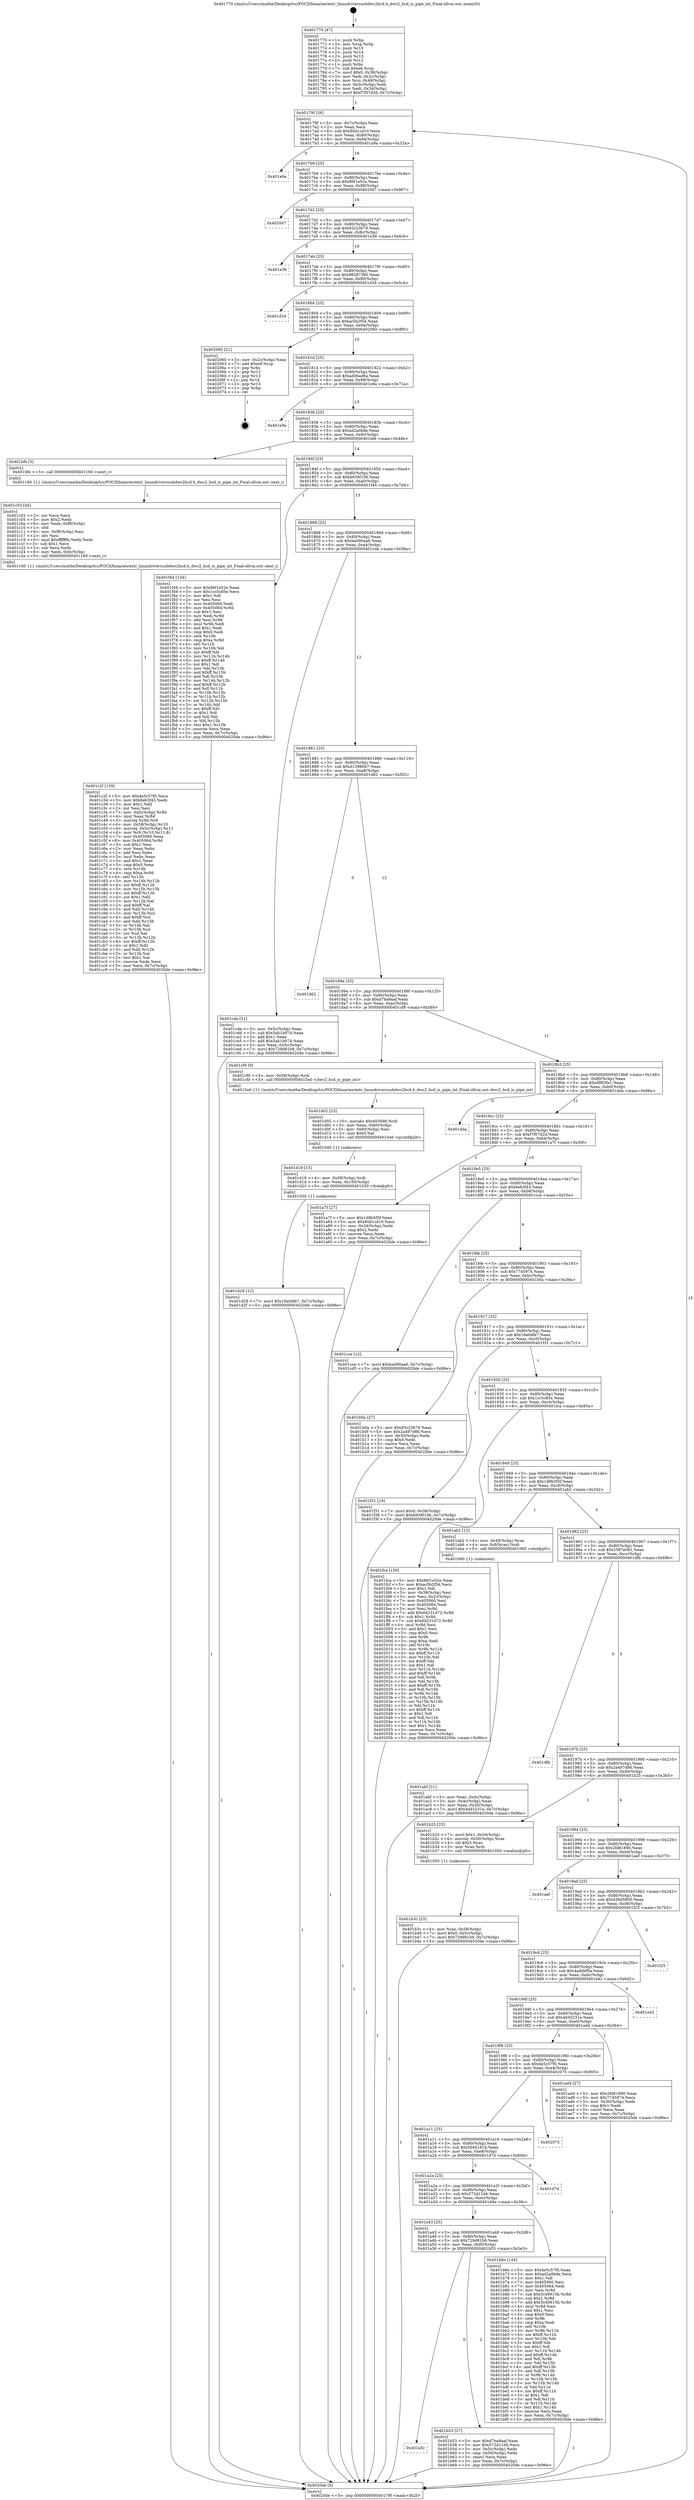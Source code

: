 digraph "0x401770" {
  label = "0x401770 (/mnt/c/Users/mathe/Desktop/tcc/POCII/binaries/extr_linuxdriversusbdwc2hcd.h_dwc2_hcd_is_pipe_int_Final-ollvm.out::main(0))"
  labelloc = "t"
  node[shape=record]

  Entry [label="",width=0.3,height=0.3,shape=circle,fillcolor=black,style=filled]
  "0x40179f" [label="{
     0x40179f [26]\l
     | [instrs]\l
     &nbsp;&nbsp;0x40179f \<+3\>: mov -0x7c(%rbp),%eax\l
     &nbsp;&nbsp;0x4017a2 \<+2\>: mov %eax,%ecx\l
     &nbsp;&nbsp;0x4017a4 \<+6\>: sub $0x80d1cd10,%ecx\l
     &nbsp;&nbsp;0x4017aa \<+3\>: mov %eax,-0x80(%rbp)\l
     &nbsp;&nbsp;0x4017ad \<+6\>: mov %ecx,-0x84(%rbp)\l
     &nbsp;&nbsp;0x4017b3 \<+6\>: je 0000000000401a9a \<main+0x32a\>\l
  }"]
  "0x401a9a" [label="{
     0x401a9a\l
  }", style=dashed]
  "0x4017b9" [label="{
     0x4017b9 [25]\l
     | [instrs]\l
     &nbsp;&nbsp;0x4017b9 \<+5\>: jmp 00000000004017be \<main+0x4e\>\l
     &nbsp;&nbsp;0x4017be \<+3\>: mov -0x80(%rbp),%eax\l
     &nbsp;&nbsp;0x4017c1 \<+5\>: sub $0x86f1e52e,%eax\l
     &nbsp;&nbsp;0x4017c6 \<+6\>: mov %eax,-0x88(%rbp)\l
     &nbsp;&nbsp;0x4017cc \<+6\>: je 00000000004020d7 \<main+0x967\>\l
  }"]
  Exit [label="",width=0.3,height=0.3,shape=circle,fillcolor=black,style=filled,peripheries=2]
  "0x4020d7" [label="{
     0x4020d7\l
  }", style=dashed]
  "0x4017d2" [label="{
     0x4017d2 [25]\l
     | [instrs]\l
     &nbsp;&nbsp;0x4017d2 \<+5\>: jmp 00000000004017d7 \<main+0x67\>\l
     &nbsp;&nbsp;0x4017d7 \<+3\>: mov -0x80(%rbp),%eax\l
     &nbsp;&nbsp;0x4017da \<+5\>: sub $0x93c23679,%eax\l
     &nbsp;&nbsp;0x4017df \<+6\>: mov %eax,-0x8c(%rbp)\l
     &nbsp;&nbsp;0x4017e5 \<+6\>: je 0000000000401e36 \<main+0x6c6\>\l
  }"]
  "0x401d28" [label="{
     0x401d28 [12]\l
     | [instrs]\l
     &nbsp;&nbsp;0x401d28 \<+7\>: movl $0x16a0dfe7,-0x7c(%rbp)\l
     &nbsp;&nbsp;0x401d2f \<+5\>: jmp 00000000004020de \<main+0x96e\>\l
  }"]
  "0x401e36" [label="{
     0x401e36\l
  }", style=dashed]
  "0x4017eb" [label="{
     0x4017eb [25]\l
     | [instrs]\l
     &nbsp;&nbsp;0x4017eb \<+5\>: jmp 00000000004017f0 \<main+0x80\>\l
     &nbsp;&nbsp;0x4017f0 \<+3\>: mov -0x80(%rbp),%eax\l
     &nbsp;&nbsp;0x4017f3 \<+5\>: sub $0x98287390,%eax\l
     &nbsp;&nbsp;0x4017f8 \<+6\>: mov %eax,-0x90(%rbp)\l
     &nbsp;&nbsp;0x4017fe \<+6\>: je 0000000000401d34 \<main+0x5c4\>\l
  }"]
  "0x401d19" [label="{
     0x401d19 [15]\l
     | [instrs]\l
     &nbsp;&nbsp;0x401d19 \<+4\>: mov -0x58(%rbp),%rdi\l
     &nbsp;&nbsp;0x401d1d \<+6\>: mov %eax,-0x100(%rbp)\l
     &nbsp;&nbsp;0x401d23 \<+5\>: call 0000000000401030 \<free@plt\>\l
     | [calls]\l
     &nbsp;&nbsp;0x401030 \{1\} (unknown)\l
  }"]
  "0x401d34" [label="{
     0x401d34\l
  }", style=dashed]
  "0x401804" [label="{
     0x401804 [25]\l
     | [instrs]\l
     &nbsp;&nbsp;0x401804 \<+5\>: jmp 0000000000401809 \<main+0x99\>\l
     &nbsp;&nbsp;0x401809 \<+3\>: mov -0x80(%rbp),%eax\l
     &nbsp;&nbsp;0x40180c \<+5\>: sub $0xac5b2f5d,%eax\l
     &nbsp;&nbsp;0x401811 \<+6\>: mov %eax,-0x94(%rbp)\l
     &nbsp;&nbsp;0x401817 \<+6\>: je 0000000000402060 \<main+0x8f0\>\l
  }"]
  "0x401d02" [label="{
     0x401d02 [23]\l
     | [instrs]\l
     &nbsp;&nbsp;0x401d02 \<+10\>: movabs $0x4030d6,%rdi\l
     &nbsp;&nbsp;0x401d0c \<+3\>: mov %eax,-0x60(%rbp)\l
     &nbsp;&nbsp;0x401d0f \<+3\>: mov -0x60(%rbp),%esi\l
     &nbsp;&nbsp;0x401d12 \<+2\>: mov $0x0,%al\l
     &nbsp;&nbsp;0x401d14 \<+5\>: call 0000000000401040 \<printf@plt\>\l
     | [calls]\l
     &nbsp;&nbsp;0x401040 \{1\} (unknown)\l
  }"]
  "0x402060" [label="{
     0x402060 [21]\l
     | [instrs]\l
     &nbsp;&nbsp;0x402060 \<+3\>: mov -0x2c(%rbp),%eax\l
     &nbsp;&nbsp;0x402063 \<+7\>: add $0xe8,%rsp\l
     &nbsp;&nbsp;0x40206a \<+1\>: pop %rbx\l
     &nbsp;&nbsp;0x40206b \<+2\>: pop %r12\l
     &nbsp;&nbsp;0x40206d \<+2\>: pop %r13\l
     &nbsp;&nbsp;0x40206f \<+2\>: pop %r14\l
     &nbsp;&nbsp;0x402071 \<+2\>: pop %r15\l
     &nbsp;&nbsp;0x402073 \<+1\>: pop %rbp\l
     &nbsp;&nbsp;0x402074 \<+1\>: ret\l
  }"]
  "0x40181d" [label="{
     0x40181d [25]\l
     | [instrs]\l
     &nbsp;&nbsp;0x40181d \<+5\>: jmp 0000000000401822 \<main+0xb2\>\l
     &nbsp;&nbsp;0x401822 \<+3\>: mov -0x80(%rbp),%eax\l
     &nbsp;&nbsp;0x401825 \<+5\>: sub $0xad06ad6a,%eax\l
     &nbsp;&nbsp;0x40182a \<+6\>: mov %eax,-0x98(%rbp)\l
     &nbsp;&nbsp;0x401830 \<+6\>: je 0000000000401e9a \<main+0x72a\>\l
  }"]
  "0x401c2f" [label="{
     0x401c2f [159]\l
     | [instrs]\l
     &nbsp;&nbsp;0x401c2f \<+5\>: mov $0x4e5c57f0,%ecx\l
     &nbsp;&nbsp;0x401c34 \<+5\>: mov $0x6e63f43,%edx\l
     &nbsp;&nbsp;0x401c39 \<+3\>: mov $0x1,%dil\l
     &nbsp;&nbsp;0x401c3c \<+2\>: xor %esi,%esi\l
     &nbsp;&nbsp;0x401c3e \<+7\>: mov -0xfc(%rbp),%r8d\l
     &nbsp;&nbsp;0x401c45 \<+4\>: imul %eax,%r8d\l
     &nbsp;&nbsp;0x401c49 \<+3\>: movslq %r8d,%r9\l
     &nbsp;&nbsp;0x401c4c \<+4\>: mov -0x58(%rbp),%r10\l
     &nbsp;&nbsp;0x401c50 \<+4\>: movslq -0x5c(%rbp),%r11\l
     &nbsp;&nbsp;0x401c54 \<+4\>: mov %r9,(%r10,%r11,8)\l
     &nbsp;&nbsp;0x401c58 \<+7\>: mov 0x405060,%eax\l
     &nbsp;&nbsp;0x401c5f \<+8\>: mov 0x405064,%r8d\l
     &nbsp;&nbsp;0x401c67 \<+3\>: sub $0x1,%esi\l
     &nbsp;&nbsp;0x401c6a \<+2\>: mov %eax,%ebx\l
     &nbsp;&nbsp;0x401c6c \<+2\>: add %esi,%ebx\l
     &nbsp;&nbsp;0x401c6e \<+3\>: imul %ebx,%eax\l
     &nbsp;&nbsp;0x401c71 \<+3\>: and $0x1,%eax\l
     &nbsp;&nbsp;0x401c74 \<+3\>: cmp $0x0,%eax\l
     &nbsp;&nbsp;0x401c77 \<+4\>: sete %r14b\l
     &nbsp;&nbsp;0x401c7b \<+4\>: cmp $0xa,%r8d\l
     &nbsp;&nbsp;0x401c7f \<+4\>: setl %r15b\l
     &nbsp;&nbsp;0x401c83 \<+3\>: mov %r14b,%r12b\l
     &nbsp;&nbsp;0x401c86 \<+4\>: xor $0xff,%r12b\l
     &nbsp;&nbsp;0x401c8a \<+3\>: mov %r15b,%r13b\l
     &nbsp;&nbsp;0x401c8d \<+4\>: xor $0xff,%r13b\l
     &nbsp;&nbsp;0x401c91 \<+4\>: xor $0x1,%dil\l
     &nbsp;&nbsp;0x401c95 \<+3\>: mov %r12b,%al\l
     &nbsp;&nbsp;0x401c98 \<+2\>: and $0xff,%al\l
     &nbsp;&nbsp;0x401c9a \<+3\>: and %dil,%r14b\l
     &nbsp;&nbsp;0x401c9d \<+3\>: mov %r13b,%sil\l
     &nbsp;&nbsp;0x401ca0 \<+4\>: and $0xff,%sil\l
     &nbsp;&nbsp;0x401ca4 \<+3\>: and %dil,%r15b\l
     &nbsp;&nbsp;0x401ca7 \<+3\>: or %r14b,%al\l
     &nbsp;&nbsp;0x401caa \<+3\>: or %r15b,%sil\l
     &nbsp;&nbsp;0x401cad \<+3\>: xor %sil,%al\l
     &nbsp;&nbsp;0x401cb0 \<+3\>: or %r13b,%r12b\l
     &nbsp;&nbsp;0x401cb3 \<+4\>: xor $0xff,%r12b\l
     &nbsp;&nbsp;0x401cb7 \<+4\>: or $0x1,%dil\l
     &nbsp;&nbsp;0x401cbb \<+3\>: and %dil,%r12b\l
     &nbsp;&nbsp;0x401cbe \<+3\>: or %r12b,%al\l
     &nbsp;&nbsp;0x401cc1 \<+2\>: test $0x1,%al\l
     &nbsp;&nbsp;0x401cc3 \<+3\>: cmovne %edx,%ecx\l
     &nbsp;&nbsp;0x401cc6 \<+3\>: mov %ecx,-0x7c(%rbp)\l
     &nbsp;&nbsp;0x401cc9 \<+5\>: jmp 00000000004020de \<main+0x96e\>\l
  }"]
  "0x401e9a" [label="{
     0x401e9a\l
  }", style=dashed]
  "0x401836" [label="{
     0x401836 [25]\l
     | [instrs]\l
     &nbsp;&nbsp;0x401836 \<+5\>: jmp 000000000040183b \<main+0xcb\>\l
     &nbsp;&nbsp;0x40183b \<+3\>: mov -0x80(%rbp),%eax\l
     &nbsp;&nbsp;0x40183e \<+5\>: sub $0xad2a0bde,%eax\l
     &nbsp;&nbsp;0x401843 \<+6\>: mov %eax,-0x9c(%rbp)\l
     &nbsp;&nbsp;0x401849 \<+6\>: je 0000000000401bfe \<main+0x48e\>\l
  }"]
  "0x401c03" [label="{
     0x401c03 [44]\l
     | [instrs]\l
     &nbsp;&nbsp;0x401c03 \<+2\>: xor %ecx,%ecx\l
     &nbsp;&nbsp;0x401c05 \<+5\>: mov $0x2,%edx\l
     &nbsp;&nbsp;0x401c0a \<+6\>: mov %edx,-0xf8(%rbp)\l
     &nbsp;&nbsp;0x401c10 \<+1\>: cltd\l
     &nbsp;&nbsp;0x401c11 \<+6\>: mov -0xf8(%rbp),%esi\l
     &nbsp;&nbsp;0x401c17 \<+2\>: idiv %esi\l
     &nbsp;&nbsp;0x401c19 \<+6\>: imul $0xfffffffe,%edx,%edx\l
     &nbsp;&nbsp;0x401c1f \<+3\>: sub $0x1,%ecx\l
     &nbsp;&nbsp;0x401c22 \<+2\>: sub %ecx,%edx\l
     &nbsp;&nbsp;0x401c24 \<+6\>: mov %edx,-0xfc(%rbp)\l
     &nbsp;&nbsp;0x401c2a \<+5\>: call 0000000000401160 \<next_i\>\l
     | [calls]\l
     &nbsp;&nbsp;0x401160 \{1\} (/mnt/c/Users/mathe/Desktop/tcc/POCII/binaries/extr_linuxdriversusbdwc2hcd.h_dwc2_hcd_is_pipe_int_Final-ollvm.out::next_i)\l
  }"]
  "0x401bfe" [label="{
     0x401bfe [5]\l
     | [instrs]\l
     &nbsp;&nbsp;0x401bfe \<+5\>: call 0000000000401160 \<next_i\>\l
     | [calls]\l
     &nbsp;&nbsp;0x401160 \{1\} (/mnt/c/Users/mathe/Desktop/tcc/POCII/binaries/extr_linuxdriversusbdwc2hcd.h_dwc2_hcd_is_pipe_int_Final-ollvm.out::next_i)\l
  }"]
  "0x40184f" [label="{
     0x40184f [25]\l
     | [instrs]\l
     &nbsp;&nbsp;0x40184f \<+5\>: jmp 0000000000401854 \<main+0xe4\>\l
     &nbsp;&nbsp;0x401854 \<+3\>: mov -0x80(%rbp),%eax\l
     &nbsp;&nbsp;0x401857 \<+5\>: sub $0xb938f106,%eax\l
     &nbsp;&nbsp;0x40185c \<+6\>: mov %eax,-0xa0(%rbp)\l
     &nbsp;&nbsp;0x401862 \<+6\>: je 0000000000401f44 \<main+0x7d4\>\l
  }"]
  "0x401a5c" [label="{
     0x401a5c\l
  }", style=dashed]
  "0x401f44" [label="{
     0x401f44 [134]\l
     | [instrs]\l
     &nbsp;&nbsp;0x401f44 \<+5\>: mov $0x86f1e52e,%eax\l
     &nbsp;&nbsp;0x401f49 \<+5\>: mov $0x1cc5c85e,%ecx\l
     &nbsp;&nbsp;0x401f4e \<+2\>: mov $0x1,%dl\l
     &nbsp;&nbsp;0x401f50 \<+2\>: xor %esi,%esi\l
     &nbsp;&nbsp;0x401f52 \<+7\>: mov 0x405060,%edi\l
     &nbsp;&nbsp;0x401f59 \<+8\>: mov 0x405064,%r8d\l
     &nbsp;&nbsp;0x401f61 \<+3\>: sub $0x1,%esi\l
     &nbsp;&nbsp;0x401f64 \<+3\>: mov %edi,%r9d\l
     &nbsp;&nbsp;0x401f67 \<+3\>: add %esi,%r9d\l
     &nbsp;&nbsp;0x401f6a \<+4\>: imul %r9d,%edi\l
     &nbsp;&nbsp;0x401f6e \<+3\>: and $0x1,%edi\l
     &nbsp;&nbsp;0x401f71 \<+3\>: cmp $0x0,%edi\l
     &nbsp;&nbsp;0x401f74 \<+4\>: sete %r10b\l
     &nbsp;&nbsp;0x401f78 \<+4\>: cmp $0xa,%r8d\l
     &nbsp;&nbsp;0x401f7c \<+4\>: setl %r11b\l
     &nbsp;&nbsp;0x401f80 \<+3\>: mov %r10b,%bl\l
     &nbsp;&nbsp;0x401f83 \<+3\>: xor $0xff,%bl\l
     &nbsp;&nbsp;0x401f86 \<+3\>: mov %r11b,%r14b\l
     &nbsp;&nbsp;0x401f89 \<+4\>: xor $0xff,%r14b\l
     &nbsp;&nbsp;0x401f8d \<+3\>: xor $0x1,%dl\l
     &nbsp;&nbsp;0x401f90 \<+3\>: mov %bl,%r15b\l
     &nbsp;&nbsp;0x401f93 \<+4\>: and $0xff,%r15b\l
     &nbsp;&nbsp;0x401f97 \<+3\>: and %dl,%r10b\l
     &nbsp;&nbsp;0x401f9a \<+3\>: mov %r14b,%r12b\l
     &nbsp;&nbsp;0x401f9d \<+4\>: and $0xff,%r12b\l
     &nbsp;&nbsp;0x401fa1 \<+3\>: and %dl,%r11b\l
     &nbsp;&nbsp;0x401fa4 \<+3\>: or %r10b,%r15b\l
     &nbsp;&nbsp;0x401fa7 \<+3\>: or %r11b,%r12b\l
     &nbsp;&nbsp;0x401faa \<+3\>: xor %r12b,%r15b\l
     &nbsp;&nbsp;0x401fad \<+3\>: or %r14b,%bl\l
     &nbsp;&nbsp;0x401fb0 \<+3\>: xor $0xff,%bl\l
     &nbsp;&nbsp;0x401fb3 \<+3\>: or $0x1,%dl\l
     &nbsp;&nbsp;0x401fb6 \<+2\>: and %dl,%bl\l
     &nbsp;&nbsp;0x401fb8 \<+3\>: or %bl,%r15b\l
     &nbsp;&nbsp;0x401fbb \<+4\>: test $0x1,%r15b\l
     &nbsp;&nbsp;0x401fbf \<+3\>: cmovne %ecx,%eax\l
     &nbsp;&nbsp;0x401fc2 \<+3\>: mov %eax,-0x7c(%rbp)\l
     &nbsp;&nbsp;0x401fc5 \<+5\>: jmp 00000000004020de \<main+0x96e\>\l
  }"]
  "0x401868" [label="{
     0x401868 [25]\l
     | [instrs]\l
     &nbsp;&nbsp;0x401868 \<+5\>: jmp 000000000040186d \<main+0xfd\>\l
     &nbsp;&nbsp;0x40186d \<+3\>: mov -0x80(%rbp),%eax\l
     &nbsp;&nbsp;0x401870 \<+5\>: sub $0xba090aa6,%eax\l
     &nbsp;&nbsp;0x401875 \<+6\>: mov %eax,-0xa4(%rbp)\l
     &nbsp;&nbsp;0x40187b \<+6\>: je 0000000000401cda \<main+0x56a\>\l
  }"]
  "0x401b53" [label="{
     0x401b53 [27]\l
     | [instrs]\l
     &nbsp;&nbsp;0x401b53 \<+5\>: mov $0xd7ba9aaf,%eax\l
     &nbsp;&nbsp;0x401b58 \<+5\>: mov $0x572d1246,%ecx\l
     &nbsp;&nbsp;0x401b5d \<+3\>: mov -0x5c(%rbp),%edx\l
     &nbsp;&nbsp;0x401b60 \<+3\>: cmp -0x50(%rbp),%edx\l
     &nbsp;&nbsp;0x401b63 \<+3\>: cmovl %ecx,%eax\l
     &nbsp;&nbsp;0x401b66 \<+3\>: mov %eax,-0x7c(%rbp)\l
     &nbsp;&nbsp;0x401b69 \<+5\>: jmp 00000000004020de \<main+0x96e\>\l
  }"]
  "0x401cda" [label="{
     0x401cda [31]\l
     | [instrs]\l
     &nbsp;&nbsp;0x401cda \<+3\>: mov -0x5c(%rbp),%eax\l
     &nbsp;&nbsp;0x401cdd \<+5\>: sub $0x5ab1b974,%eax\l
     &nbsp;&nbsp;0x401ce2 \<+3\>: add $0x1,%eax\l
     &nbsp;&nbsp;0x401ce5 \<+5\>: add $0x5ab1b974,%eax\l
     &nbsp;&nbsp;0x401cea \<+3\>: mov %eax,-0x5c(%rbp)\l
     &nbsp;&nbsp;0x401ced \<+7\>: movl $0x729d81b9,-0x7c(%rbp)\l
     &nbsp;&nbsp;0x401cf4 \<+5\>: jmp 00000000004020de \<main+0x96e\>\l
  }"]
  "0x401881" [label="{
     0x401881 [25]\l
     | [instrs]\l
     &nbsp;&nbsp;0x401881 \<+5\>: jmp 0000000000401886 \<main+0x116\>\l
     &nbsp;&nbsp;0x401886 \<+3\>: mov -0x80(%rbp),%eax\l
     &nbsp;&nbsp;0x401889 \<+5\>: sub $0xd13980d7,%eax\l
     &nbsp;&nbsp;0x40188e \<+6\>: mov %eax,-0xa8(%rbp)\l
     &nbsp;&nbsp;0x401894 \<+6\>: je 0000000000401d62 \<main+0x5f2\>\l
  }"]
  "0x401a43" [label="{
     0x401a43 [25]\l
     | [instrs]\l
     &nbsp;&nbsp;0x401a43 \<+5\>: jmp 0000000000401a48 \<main+0x2d8\>\l
     &nbsp;&nbsp;0x401a48 \<+3\>: mov -0x80(%rbp),%eax\l
     &nbsp;&nbsp;0x401a4b \<+5\>: sub $0x729d81b9,%eax\l
     &nbsp;&nbsp;0x401a50 \<+6\>: mov %eax,-0xf0(%rbp)\l
     &nbsp;&nbsp;0x401a56 \<+6\>: je 0000000000401b53 \<main+0x3e3\>\l
  }"]
  "0x401d62" [label="{
     0x401d62\l
  }", style=dashed]
  "0x40189a" [label="{
     0x40189a [25]\l
     | [instrs]\l
     &nbsp;&nbsp;0x40189a \<+5\>: jmp 000000000040189f \<main+0x12f\>\l
     &nbsp;&nbsp;0x40189f \<+3\>: mov -0x80(%rbp),%eax\l
     &nbsp;&nbsp;0x4018a2 \<+5\>: sub $0xd7ba9aaf,%eax\l
     &nbsp;&nbsp;0x4018a7 \<+6\>: mov %eax,-0xac(%rbp)\l
     &nbsp;&nbsp;0x4018ad \<+6\>: je 0000000000401cf9 \<main+0x589\>\l
  }"]
  "0x401b6e" [label="{
     0x401b6e [144]\l
     | [instrs]\l
     &nbsp;&nbsp;0x401b6e \<+5\>: mov $0x4e5c57f0,%eax\l
     &nbsp;&nbsp;0x401b73 \<+5\>: mov $0xad2a0bde,%ecx\l
     &nbsp;&nbsp;0x401b78 \<+2\>: mov $0x1,%dl\l
     &nbsp;&nbsp;0x401b7a \<+7\>: mov 0x405060,%esi\l
     &nbsp;&nbsp;0x401b81 \<+7\>: mov 0x405064,%edi\l
     &nbsp;&nbsp;0x401b88 \<+3\>: mov %esi,%r8d\l
     &nbsp;&nbsp;0x401b8b \<+7\>: sub $0x5c49915b,%r8d\l
     &nbsp;&nbsp;0x401b92 \<+4\>: sub $0x1,%r8d\l
     &nbsp;&nbsp;0x401b96 \<+7\>: add $0x5c49915b,%r8d\l
     &nbsp;&nbsp;0x401b9d \<+4\>: imul %r8d,%esi\l
     &nbsp;&nbsp;0x401ba1 \<+3\>: and $0x1,%esi\l
     &nbsp;&nbsp;0x401ba4 \<+3\>: cmp $0x0,%esi\l
     &nbsp;&nbsp;0x401ba7 \<+4\>: sete %r9b\l
     &nbsp;&nbsp;0x401bab \<+3\>: cmp $0xa,%edi\l
     &nbsp;&nbsp;0x401bae \<+4\>: setl %r10b\l
     &nbsp;&nbsp;0x401bb2 \<+3\>: mov %r9b,%r11b\l
     &nbsp;&nbsp;0x401bb5 \<+4\>: xor $0xff,%r11b\l
     &nbsp;&nbsp;0x401bb9 \<+3\>: mov %r10b,%bl\l
     &nbsp;&nbsp;0x401bbc \<+3\>: xor $0xff,%bl\l
     &nbsp;&nbsp;0x401bbf \<+3\>: xor $0x1,%dl\l
     &nbsp;&nbsp;0x401bc2 \<+3\>: mov %r11b,%r14b\l
     &nbsp;&nbsp;0x401bc5 \<+4\>: and $0xff,%r14b\l
     &nbsp;&nbsp;0x401bc9 \<+3\>: and %dl,%r9b\l
     &nbsp;&nbsp;0x401bcc \<+3\>: mov %bl,%r15b\l
     &nbsp;&nbsp;0x401bcf \<+4\>: and $0xff,%r15b\l
     &nbsp;&nbsp;0x401bd3 \<+3\>: and %dl,%r10b\l
     &nbsp;&nbsp;0x401bd6 \<+3\>: or %r9b,%r14b\l
     &nbsp;&nbsp;0x401bd9 \<+3\>: or %r10b,%r15b\l
     &nbsp;&nbsp;0x401bdc \<+3\>: xor %r15b,%r14b\l
     &nbsp;&nbsp;0x401bdf \<+3\>: or %bl,%r11b\l
     &nbsp;&nbsp;0x401be2 \<+4\>: xor $0xff,%r11b\l
     &nbsp;&nbsp;0x401be6 \<+3\>: or $0x1,%dl\l
     &nbsp;&nbsp;0x401be9 \<+3\>: and %dl,%r11b\l
     &nbsp;&nbsp;0x401bec \<+3\>: or %r11b,%r14b\l
     &nbsp;&nbsp;0x401bef \<+4\>: test $0x1,%r14b\l
     &nbsp;&nbsp;0x401bf3 \<+3\>: cmovne %ecx,%eax\l
     &nbsp;&nbsp;0x401bf6 \<+3\>: mov %eax,-0x7c(%rbp)\l
     &nbsp;&nbsp;0x401bf9 \<+5\>: jmp 00000000004020de \<main+0x96e\>\l
  }"]
  "0x401cf9" [label="{
     0x401cf9 [9]\l
     | [instrs]\l
     &nbsp;&nbsp;0x401cf9 \<+4\>: mov -0x58(%rbp),%rdi\l
     &nbsp;&nbsp;0x401cfd \<+5\>: call 00000000004015a0 \<dwc2_hcd_is_pipe_int\>\l
     | [calls]\l
     &nbsp;&nbsp;0x4015a0 \{1\} (/mnt/c/Users/mathe/Desktop/tcc/POCII/binaries/extr_linuxdriversusbdwc2hcd.h_dwc2_hcd_is_pipe_int_Final-ollvm.out::dwc2_hcd_is_pipe_int)\l
  }"]
  "0x4018b3" [label="{
     0x4018b3 [25]\l
     | [instrs]\l
     &nbsp;&nbsp;0x4018b3 \<+5\>: jmp 00000000004018b8 \<main+0x148\>\l
     &nbsp;&nbsp;0x4018b8 \<+3\>: mov -0x80(%rbp),%eax\l
     &nbsp;&nbsp;0x4018bb \<+5\>: sub $0xdf8f3fe1,%eax\l
     &nbsp;&nbsp;0x4018c0 \<+6\>: mov %eax,-0xb0(%rbp)\l
     &nbsp;&nbsp;0x4018c6 \<+6\>: je 0000000000401dda \<main+0x66a\>\l
  }"]
  "0x401a2a" [label="{
     0x401a2a [25]\l
     | [instrs]\l
     &nbsp;&nbsp;0x401a2a \<+5\>: jmp 0000000000401a2f \<main+0x2bf\>\l
     &nbsp;&nbsp;0x401a2f \<+3\>: mov -0x80(%rbp),%eax\l
     &nbsp;&nbsp;0x401a32 \<+5\>: sub $0x572d1246,%eax\l
     &nbsp;&nbsp;0x401a37 \<+6\>: mov %eax,-0xec(%rbp)\l
     &nbsp;&nbsp;0x401a3d \<+6\>: je 0000000000401b6e \<main+0x3fe\>\l
  }"]
  "0x401dda" [label="{
     0x401dda\l
  }", style=dashed]
  "0x4018cc" [label="{
     0x4018cc [25]\l
     | [instrs]\l
     &nbsp;&nbsp;0x4018cc \<+5\>: jmp 00000000004018d1 \<main+0x161\>\l
     &nbsp;&nbsp;0x4018d1 \<+3\>: mov -0x80(%rbp),%eax\l
     &nbsp;&nbsp;0x4018d4 \<+5\>: sub $0xf7f07d2d,%eax\l
     &nbsp;&nbsp;0x4018d9 \<+6\>: mov %eax,-0xb4(%rbp)\l
     &nbsp;&nbsp;0x4018df \<+6\>: je 0000000000401a7f \<main+0x30f\>\l
  }"]
  "0x401d7d" [label="{
     0x401d7d\l
  }", style=dashed]
  "0x401a7f" [label="{
     0x401a7f [27]\l
     | [instrs]\l
     &nbsp;&nbsp;0x401a7f \<+5\>: mov $0x1d9b5f3f,%eax\l
     &nbsp;&nbsp;0x401a84 \<+5\>: mov $0x80d1cd10,%ecx\l
     &nbsp;&nbsp;0x401a89 \<+3\>: mov -0x34(%rbp),%edx\l
     &nbsp;&nbsp;0x401a8c \<+3\>: cmp $0x2,%edx\l
     &nbsp;&nbsp;0x401a8f \<+3\>: cmovne %ecx,%eax\l
     &nbsp;&nbsp;0x401a92 \<+3\>: mov %eax,-0x7c(%rbp)\l
     &nbsp;&nbsp;0x401a95 \<+5\>: jmp 00000000004020de \<main+0x96e\>\l
  }"]
  "0x4018e5" [label="{
     0x4018e5 [25]\l
     | [instrs]\l
     &nbsp;&nbsp;0x4018e5 \<+5\>: jmp 00000000004018ea \<main+0x17a\>\l
     &nbsp;&nbsp;0x4018ea \<+3\>: mov -0x80(%rbp),%eax\l
     &nbsp;&nbsp;0x4018ed \<+5\>: sub $0x6e63f43,%eax\l
     &nbsp;&nbsp;0x4018f2 \<+6\>: mov %eax,-0xb8(%rbp)\l
     &nbsp;&nbsp;0x4018f8 \<+6\>: je 0000000000401cce \<main+0x55e\>\l
  }"]
  "0x4020de" [label="{
     0x4020de [5]\l
     | [instrs]\l
     &nbsp;&nbsp;0x4020de \<+5\>: jmp 000000000040179f \<main+0x2f\>\l
  }"]
  "0x401770" [label="{
     0x401770 [47]\l
     | [instrs]\l
     &nbsp;&nbsp;0x401770 \<+1\>: push %rbp\l
     &nbsp;&nbsp;0x401771 \<+3\>: mov %rsp,%rbp\l
     &nbsp;&nbsp;0x401774 \<+2\>: push %r15\l
     &nbsp;&nbsp;0x401776 \<+2\>: push %r14\l
     &nbsp;&nbsp;0x401778 \<+2\>: push %r13\l
     &nbsp;&nbsp;0x40177a \<+2\>: push %r12\l
     &nbsp;&nbsp;0x40177c \<+1\>: push %rbx\l
     &nbsp;&nbsp;0x40177d \<+7\>: sub $0xe8,%rsp\l
     &nbsp;&nbsp;0x401784 \<+7\>: movl $0x0,-0x38(%rbp)\l
     &nbsp;&nbsp;0x40178b \<+3\>: mov %edi,-0x3c(%rbp)\l
     &nbsp;&nbsp;0x40178e \<+4\>: mov %rsi,-0x48(%rbp)\l
     &nbsp;&nbsp;0x401792 \<+3\>: mov -0x3c(%rbp),%edi\l
     &nbsp;&nbsp;0x401795 \<+3\>: mov %edi,-0x34(%rbp)\l
     &nbsp;&nbsp;0x401798 \<+7\>: movl $0xf7f07d2d,-0x7c(%rbp)\l
  }"]
  "0x401a11" [label="{
     0x401a11 [25]\l
     | [instrs]\l
     &nbsp;&nbsp;0x401a11 \<+5\>: jmp 0000000000401a16 \<main+0x2a6\>\l
     &nbsp;&nbsp;0x401a16 \<+3\>: mov -0x80(%rbp),%eax\l
     &nbsp;&nbsp;0x401a19 \<+5\>: sub $0x5045161b,%eax\l
     &nbsp;&nbsp;0x401a1e \<+6\>: mov %eax,-0xe8(%rbp)\l
     &nbsp;&nbsp;0x401a24 \<+6\>: je 0000000000401d7d \<main+0x60d\>\l
  }"]
  "0x401cce" [label="{
     0x401cce [12]\l
     | [instrs]\l
     &nbsp;&nbsp;0x401cce \<+7\>: movl $0xba090aa6,-0x7c(%rbp)\l
     &nbsp;&nbsp;0x401cd5 \<+5\>: jmp 00000000004020de \<main+0x96e\>\l
  }"]
  "0x4018fe" [label="{
     0x4018fe [25]\l
     | [instrs]\l
     &nbsp;&nbsp;0x4018fe \<+5\>: jmp 0000000000401903 \<main+0x193\>\l
     &nbsp;&nbsp;0x401903 \<+3\>: mov -0x80(%rbp),%eax\l
     &nbsp;&nbsp;0x401906 \<+5\>: sub $0x7745974,%eax\l
     &nbsp;&nbsp;0x40190b \<+6\>: mov %eax,-0xbc(%rbp)\l
     &nbsp;&nbsp;0x401911 \<+6\>: je 0000000000401b0a \<main+0x39a\>\l
  }"]
  "0x402075" [label="{
     0x402075\l
  }", style=dashed]
  "0x401b0a" [label="{
     0x401b0a [27]\l
     | [instrs]\l
     &nbsp;&nbsp;0x401b0a \<+5\>: mov $0x93c23679,%eax\l
     &nbsp;&nbsp;0x401b0f \<+5\>: mov $0x2a497d86,%ecx\l
     &nbsp;&nbsp;0x401b14 \<+3\>: mov -0x30(%rbp),%edx\l
     &nbsp;&nbsp;0x401b17 \<+3\>: cmp $0x0,%edx\l
     &nbsp;&nbsp;0x401b1a \<+3\>: cmove %ecx,%eax\l
     &nbsp;&nbsp;0x401b1d \<+3\>: mov %eax,-0x7c(%rbp)\l
     &nbsp;&nbsp;0x401b20 \<+5\>: jmp 00000000004020de \<main+0x96e\>\l
  }"]
  "0x401917" [label="{
     0x401917 [25]\l
     | [instrs]\l
     &nbsp;&nbsp;0x401917 \<+5\>: jmp 000000000040191c \<main+0x1ac\>\l
     &nbsp;&nbsp;0x40191c \<+3\>: mov -0x80(%rbp),%eax\l
     &nbsp;&nbsp;0x40191f \<+5\>: sub $0x16a0dfe7,%eax\l
     &nbsp;&nbsp;0x401924 \<+6\>: mov %eax,-0xc0(%rbp)\l
     &nbsp;&nbsp;0x40192a \<+6\>: je 0000000000401f31 \<main+0x7c1\>\l
  }"]
  "0x401b3c" [label="{
     0x401b3c [23]\l
     | [instrs]\l
     &nbsp;&nbsp;0x401b3c \<+4\>: mov %rax,-0x58(%rbp)\l
     &nbsp;&nbsp;0x401b40 \<+7\>: movl $0x0,-0x5c(%rbp)\l
     &nbsp;&nbsp;0x401b47 \<+7\>: movl $0x729d81b9,-0x7c(%rbp)\l
     &nbsp;&nbsp;0x401b4e \<+5\>: jmp 00000000004020de \<main+0x96e\>\l
  }"]
  "0x401f31" [label="{
     0x401f31 [19]\l
     | [instrs]\l
     &nbsp;&nbsp;0x401f31 \<+7\>: movl $0x0,-0x38(%rbp)\l
     &nbsp;&nbsp;0x401f38 \<+7\>: movl $0xb938f106,-0x7c(%rbp)\l
     &nbsp;&nbsp;0x401f3f \<+5\>: jmp 00000000004020de \<main+0x96e\>\l
  }"]
  "0x401930" [label="{
     0x401930 [25]\l
     | [instrs]\l
     &nbsp;&nbsp;0x401930 \<+5\>: jmp 0000000000401935 \<main+0x1c5\>\l
     &nbsp;&nbsp;0x401935 \<+3\>: mov -0x80(%rbp),%eax\l
     &nbsp;&nbsp;0x401938 \<+5\>: sub $0x1cc5c85e,%eax\l
     &nbsp;&nbsp;0x40193d \<+6\>: mov %eax,-0xc4(%rbp)\l
     &nbsp;&nbsp;0x401943 \<+6\>: je 0000000000401fca \<main+0x85a\>\l
  }"]
  "0x4019f8" [label="{
     0x4019f8 [25]\l
     | [instrs]\l
     &nbsp;&nbsp;0x4019f8 \<+5\>: jmp 00000000004019fd \<main+0x28d\>\l
     &nbsp;&nbsp;0x4019fd \<+3\>: mov -0x80(%rbp),%eax\l
     &nbsp;&nbsp;0x401a00 \<+5\>: sub $0x4e5c57f0,%eax\l
     &nbsp;&nbsp;0x401a05 \<+6\>: mov %eax,-0xe4(%rbp)\l
     &nbsp;&nbsp;0x401a0b \<+6\>: je 0000000000402075 \<main+0x905\>\l
  }"]
  "0x401fca" [label="{
     0x401fca [150]\l
     | [instrs]\l
     &nbsp;&nbsp;0x401fca \<+5\>: mov $0x86f1e52e,%eax\l
     &nbsp;&nbsp;0x401fcf \<+5\>: mov $0xac5b2f5d,%ecx\l
     &nbsp;&nbsp;0x401fd4 \<+2\>: mov $0x1,%dl\l
     &nbsp;&nbsp;0x401fd6 \<+3\>: mov -0x38(%rbp),%esi\l
     &nbsp;&nbsp;0x401fd9 \<+3\>: mov %esi,-0x2c(%rbp)\l
     &nbsp;&nbsp;0x401fdc \<+7\>: mov 0x405060,%esi\l
     &nbsp;&nbsp;0x401fe3 \<+7\>: mov 0x405064,%edi\l
     &nbsp;&nbsp;0x401fea \<+3\>: mov %esi,%r8d\l
     &nbsp;&nbsp;0x401fed \<+7\>: add $0x6d231d72,%r8d\l
     &nbsp;&nbsp;0x401ff4 \<+4\>: sub $0x1,%r8d\l
     &nbsp;&nbsp;0x401ff8 \<+7\>: sub $0x6d231d72,%r8d\l
     &nbsp;&nbsp;0x401fff \<+4\>: imul %r8d,%esi\l
     &nbsp;&nbsp;0x402003 \<+3\>: and $0x1,%esi\l
     &nbsp;&nbsp;0x402006 \<+3\>: cmp $0x0,%esi\l
     &nbsp;&nbsp;0x402009 \<+4\>: sete %r9b\l
     &nbsp;&nbsp;0x40200d \<+3\>: cmp $0xa,%edi\l
     &nbsp;&nbsp;0x402010 \<+4\>: setl %r10b\l
     &nbsp;&nbsp;0x402014 \<+3\>: mov %r9b,%r11b\l
     &nbsp;&nbsp;0x402017 \<+4\>: xor $0xff,%r11b\l
     &nbsp;&nbsp;0x40201b \<+3\>: mov %r10b,%bl\l
     &nbsp;&nbsp;0x40201e \<+3\>: xor $0xff,%bl\l
     &nbsp;&nbsp;0x402021 \<+3\>: xor $0x1,%dl\l
     &nbsp;&nbsp;0x402024 \<+3\>: mov %r11b,%r14b\l
     &nbsp;&nbsp;0x402027 \<+4\>: and $0xff,%r14b\l
     &nbsp;&nbsp;0x40202b \<+3\>: and %dl,%r9b\l
     &nbsp;&nbsp;0x40202e \<+3\>: mov %bl,%r15b\l
     &nbsp;&nbsp;0x402031 \<+4\>: and $0xff,%r15b\l
     &nbsp;&nbsp;0x402035 \<+3\>: and %dl,%r10b\l
     &nbsp;&nbsp;0x402038 \<+3\>: or %r9b,%r14b\l
     &nbsp;&nbsp;0x40203b \<+3\>: or %r10b,%r15b\l
     &nbsp;&nbsp;0x40203e \<+3\>: xor %r15b,%r14b\l
     &nbsp;&nbsp;0x402041 \<+3\>: or %bl,%r11b\l
     &nbsp;&nbsp;0x402044 \<+4\>: xor $0xff,%r11b\l
     &nbsp;&nbsp;0x402048 \<+3\>: or $0x1,%dl\l
     &nbsp;&nbsp;0x40204b \<+3\>: and %dl,%r11b\l
     &nbsp;&nbsp;0x40204e \<+3\>: or %r11b,%r14b\l
     &nbsp;&nbsp;0x402051 \<+4\>: test $0x1,%r14b\l
     &nbsp;&nbsp;0x402055 \<+3\>: cmovne %ecx,%eax\l
     &nbsp;&nbsp;0x402058 \<+3\>: mov %eax,-0x7c(%rbp)\l
     &nbsp;&nbsp;0x40205b \<+5\>: jmp 00000000004020de \<main+0x96e\>\l
  }"]
  "0x401949" [label="{
     0x401949 [25]\l
     | [instrs]\l
     &nbsp;&nbsp;0x401949 \<+5\>: jmp 000000000040194e \<main+0x1de\>\l
     &nbsp;&nbsp;0x40194e \<+3\>: mov -0x80(%rbp),%eax\l
     &nbsp;&nbsp;0x401951 \<+5\>: sub $0x1d9b5f3f,%eax\l
     &nbsp;&nbsp;0x401956 \<+6\>: mov %eax,-0xc8(%rbp)\l
     &nbsp;&nbsp;0x40195c \<+6\>: je 0000000000401ab2 \<main+0x342\>\l
  }"]
  "0x401ad4" [label="{
     0x401ad4 [27]\l
     | [instrs]\l
     &nbsp;&nbsp;0x401ad4 \<+5\>: mov $0x2fd81890,%eax\l
     &nbsp;&nbsp;0x401ad9 \<+5\>: mov $0x7745974,%ecx\l
     &nbsp;&nbsp;0x401ade \<+3\>: mov -0x30(%rbp),%edx\l
     &nbsp;&nbsp;0x401ae1 \<+3\>: cmp $0x1,%edx\l
     &nbsp;&nbsp;0x401ae4 \<+3\>: cmovl %ecx,%eax\l
     &nbsp;&nbsp;0x401ae7 \<+3\>: mov %eax,-0x7c(%rbp)\l
     &nbsp;&nbsp;0x401aea \<+5\>: jmp 00000000004020de \<main+0x96e\>\l
  }"]
  "0x401ab2" [label="{
     0x401ab2 [13]\l
     | [instrs]\l
     &nbsp;&nbsp;0x401ab2 \<+4\>: mov -0x48(%rbp),%rax\l
     &nbsp;&nbsp;0x401ab6 \<+4\>: mov 0x8(%rax),%rdi\l
     &nbsp;&nbsp;0x401aba \<+5\>: call 0000000000401060 \<atoi@plt\>\l
     | [calls]\l
     &nbsp;&nbsp;0x401060 \{1\} (unknown)\l
  }"]
  "0x401962" [label="{
     0x401962 [25]\l
     | [instrs]\l
     &nbsp;&nbsp;0x401962 \<+5\>: jmp 0000000000401967 \<main+0x1f7\>\l
     &nbsp;&nbsp;0x401967 \<+3\>: mov -0x80(%rbp),%eax\l
     &nbsp;&nbsp;0x40196a \<+5\>: sub $0x2587e081,%eax\l
     &nbsp;&nbsp;0x40196f \<+6\>: mov %eax,-0xcc(%rbp)\l
     &nbsp;&nbsp;0x401975 \<+6\>: je 0000000000401dfb \<main+0x68b\>\l
  }"]
  "0x401abf" [label="{
     0x401abf [21]\l
     | [instrs]\l
     &nbsp;&nbsp;0x401abf \<+3\>: mov %eax,-0x4c(%rbp)\l
     &nbsp;&nbsp;0x401ac2 \<+3\>: mov -0x4c(%rbp),%eax\l
     &nbsp;&nbsp;0x401ac5 \<+3\>: mov %eax,-0x30(%rbp)\l
     &nbsp;&nbsp;0x401ac8 \<+7\>: movl $0x4d45231e,-0x7c(%rbp)\l
     &nbsp;&nbsp;0x401acf \<+5\>: jmp 00000000004020de \<main+0x96e\>\l
  }"]
  "0x4019df" [label="{
     0x4019df [25]\l
     | [instrs]\l
     &nbsp;&nbsp;0x4019df \<+5\>: jmp 00000000004019e4 \<main+0x274\>\l
     &nbsp;&nbsp;0x4019e4 \<+3\>: mov -0x80(%rbp),%eax\l
     &nbsp;&nbsp;0x4019e7 \<+5\>: sub $0x4d45231e,%eax\l
     &nbsp;&nbsp;0x4019ec \<+6\>: mov %eax,-0xe0(%rbp)\l
     &nbsp;&nbsp;0x4019f2 \<+6\>: je 0000000000401ad4 \<main+0x364\>\l
  }"]
  "0x401dfb" [label="{
     0x401dfb\l
  }", style=dashed]
  "0x40197b" [label="{
     0x40197b [25]\l
     | [instrs]\l
     &nbsp;&nbsp;0x40197b \<+5\>: jmp 0000000000401980 \<main+0x210\>\l
     &nbsp;&nbsp;0x401980 \<+3\>: mov -0x80(%rbp),%eax\l
     &nbsp;&nbsp;0x401983 \<+5\>: sub $0x2a497d86,%eax\l
     &nbsp;&nbsp;0x401988 \<+6\>: mov %eax,-0xd0(%rbp)\l
     &nbsp;&nbsp;0x40198e \<+6\>: je 0000000000401b25 \<main+0x3b5\>\l
  }"]
  "0x401e42" [label="{
     0x401e42\l
  }", style=dashed]
  "0x401b25" [label="{
     0x401b25 [23]\l
     | [instrs]\l
     &nbsp;&nbsp;0x401b25 \<+7\>: movl $0x1,-0x50(%rbp)\l
     &nbsp;&nbsp;0x401b2c \<+4\>: movslq -0x50(%rbp),%rax\l
     &nbsp;&nbsp;0x401b30 \<+4\>: shl $0x3,%rax\l
     &nbsp;&nbsp;0x401b34 \<+3\>: mov %rax,%rdi\l
     &nbsp;&nbsp;0x401b37 \<+5\>: call 0000000000401050 \<malloc@plt\>\l
     | [calls]\l
     &nbsp;&nbsp;0x401050 \{1\} (unknown)\l
  }"]
  "0x401994" [label="{
     0x401994 [25]\l
     | [instrs]\l
     &nbsp;&nbsp;0x401994 \<+5\>: jmp 0000000000401999 \<main+0x229\>\l
     &nbsp;&nbsp;0x401999 \<+3\>: mov -0x80(%rbp),%eax\l
     &nbsp;&nbsp;0x40199c \<+5\>: sub $0x2fd81890,%eax\l
     &nbsp;&nbsp;0x4019a1 \<+6\>: mov %eax,-0xd4(%rbp)\l
     &nbsp;&nbsp;0x4019a7 \<+6\>: je 0000000000401aef \<main+0x37f\>\l
  }"]
  "0x4019c6" [label="{
     0x4019c6 [25]\l
     | [instrs]\l
     &nbsp;&nbsp;0x4019c6 \<+5\>: jmp 00000000004019cb \<main+0x25b\>\l
     &nbsp;&nbsp;0x4019cb \<+3\>: mov -0x80(%rbp),%eax\l
     &nbsp;&nbsp;0x4019ce \<+5\>: sub $0x4addbf0a,%eax\l
     &nbsp;&nbsp;0x4019d3 \<+6\>: mov %eax,-0xdc(%rbp)\l
     &nbsp;&nbsp;0x4019d9 \<+6\>: je 0000000000401e42 \<main+0x6d2\>\l
  }"]
  "0x401aef" [label="{
     0x401aef\l
  }", style=dashed]
  "0x4019ad" [label="{
     0x4019ad [25]\l
     | [instrs]\l
     &nbsp;&nbsp;0x4019ad \<+5\>: jmp 00000000004019b2 \<main+0x242\>\l
     &nbsp;&nbsp;0x4019b2 \<+3\>: mov -0x80(%rbp),%eax\l
     &nbsp;&nbsp;0x4019b5 \<+5\>: sub $0x430d5800,%eax\l
     &nbsp;&nbsp;0x4019ba \<+6\>: mov %eax,-0xd8(%rbp)\l
     &nbsp;&nbsp;0x4019c0 \<+6\>: je 0000000000401f25 \<main+0x7b5\>\l
  }"]
  "0x401f25" [label="{
     0x401f25\l
  }", style=dashed]
  Entry -> "0x401770" [label=" 1"]
  "0x40179f" -> "0x401a9a" [label=" 0"]
  "0x40179f" -> "0x4017b9" [label=" 16"]
  "0x402060" -> Exit [label=" 1"]
  "0x4017b9" -> "0x4020d7" [label=" 0"]
  "0x4017b9" -> "0x4017d2" [label=" 16"]
  "0x401fca" -> "0x4020de" [label=" 1"]
  "0x4017d2" -> "0x401e36" [label=" 0"]
  "0x4017d2" -> "0x4017eb" [label=" 16"]
  "0x401f44" -> "0x4020de" [label=" 1"]
  "0x4017eb" -> "0x401d34" [label=" 0"]
  "0x4017eb" -> "0x401804" [label=" 16"]
  "0x401f31" -> "0x4020de" [label=" 1"]
  "0x401804" -> "0x402060" [label=" 1"]
  "0x401804" -> "0x40181d" [label=" 15"]
  "0x401d28" -> "0x4020de" [label=" 1"]
  "0x40181d" -> "0x401e9a" [label=" 0"]
  "0x40181d" -> "0x401836" [label=" 15"]
  "0x401d19" -> "0x401d28" [label=" 1"]
  "0x401836" -> "0x401bfe" [label=" 1"]
  "0x401836" -> "0x40184f" [label=" 14"]
  "0x401d02" -> "0x401d19" [label=" 1"]
  "0x40184f" -> "0x401f44" [label=" 1"]
  "0x40184f" -> "0x401868" [label=" 13"]
  "0x401cf9" -> "0x401d02" [label=" 1"]
  "0x401868" -> "0x401cda" [label=" 1"]
  "0x401868" -> "0x401881" [label=" 12"]
  "0x401cda" -> "0x4020de" [label=" 1"]
  "0x401881" -> "0x401d62" [label=" 0"]
  "0x401881" -> "0x40189a" [label=" 12"]
  "0x401c2f" -> "0x4020de" [label=" 1"]
  "0x40189a" -> "0x401cf9" [label=" 1"]
  "0x40189a" -> "0x4018b3" [label=" 11"]
  "0x401c03" -> "0x401c2f" [label=" 1"]
  "0x4018b3" -> "0x401dda" [label=" 0"]
  "0x4018b3" -> "0x4018cc" [label=" 11"]
  "0x401b6e" -> "0x4020de" [label=" 1"]
  "0x4018cc" -> "0x401a7f" [label=" 1"]
  "0x4018cc" -> "0x4018e5" [label=" 10"]
  "0x401a7f" -> "0x4020de" [label=" 1"]
  "0x401770" -> "0x40179f" [label=" 1"]
  "0x4020de" -> "0x40179f" [label=" 15"]
  "0x401b53" -> "0x4020de" [label=" 2"]
  "0x4018e5" -> "0x401cce" [label=" 1"]
  "0x4018e5" -> "0x4018fe" [label=" 9"]
  "0x401a43" -> "0x401b53" [label=" 2"]
  "0x4018fe" -> "0x401b0a" [label=" 1"]
  "0x4018fe" -> "0x401917" [label=" 8"]
  "0x401cce" -> "0x4020de" [label=" 1"]
  "0x401917" -> "0x401f31" [label=" 1"]
  "0x401917" -> "0x401930" [label=" 7"]
  "0x401a2a" -> "0x401b6e" [label=" 1"]
  "0x401930" -> "0x401fca" [label=" 1"]
  "0x401930" -> "0x401949" [label=" 6"]
  "0x401bfe" -> "0x401c03" [label=" 1"]
  "0x401949" -> "0x401ab2" [label=" 1"]
  "0x401949" -> "0x401962" [label=" 5"]
  "0x401ab2" -> "0x401abf" [label=" 1"]
  "0x401abf" -> "0x4020de" [label=" 1"]
  "0x401a11" -> "0x401a2a" [label=" 3"]
  "0x401962" -> "0x401dfb" [label=" 0"]
  "0x401962" -> "0x40197b" [label=" 5"]
  "0x401a43" -> "0x401a5c" [label=" 0"]
  "0x40197b" -> "0x401b25" [label=" 1"]
  "0x40197b" -> "0x401994" [label=" 4"]
  "0x4019f8" -> "0x401a11" [label=" 3"]
  "0x401994" -> "0x401aef" [label=" 0"]
  "0x401994" -> "0x4019ad" [label=" 4"]
  "0x401a2a" -> "0x401a43" [label=" 2"]
  "0x4019ad" -> "0x401f25" [label=" 0"]
  "0x4019ad" -> "0x4019c6" [label=" 4"]
  "0x4019f8" -> "0x402075" [label=" 0"]
  "0x4019c6" -> "0x401e42" [label=" 0"]
  "0x4019c6" -> "0x4019df" [label=" 4"]
  "0x401a11" -> "0x401d7d" [label=" 0"]
  "0x4019df" -> "0x401ad4" [label=" 1"]
  "0x4019df" -> "0x4019f8" [label=" 3"]
  "0x401ad4" -> "0x4020de" [label=" 1"]
  "0x401b0a" -> "0x4020de" [label=" 1"]
  "0x401b25" -> "0x401b3c" [label=" 1"]
  "0x401b3c" -> "0x4020de" [label=" 1"]
}
